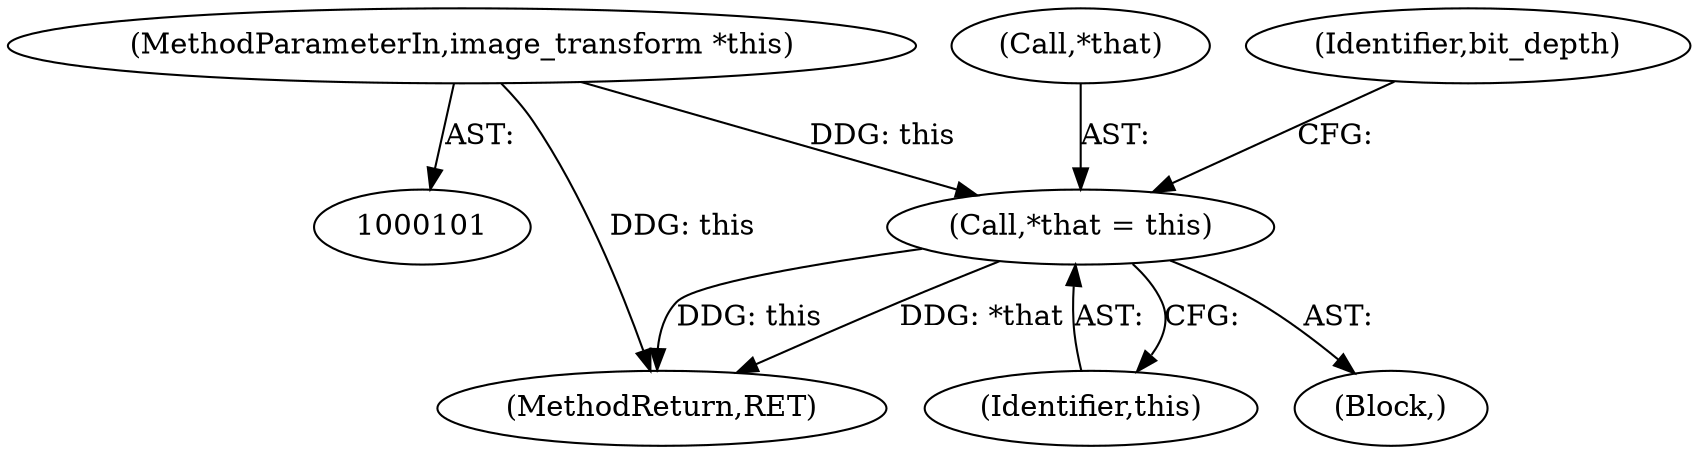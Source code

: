 digraph "0_Android_9d4853418ab2f754c2b63e091c29c5529b8b86ca_60@pointer" {
"1000102" [label="(MethodParameterIn,image_transform *this)"];
"1000115" [label="(Call,*that = this)"];
"1000118" [label="(Identifier,this)"];
"1000116" [label="(Call,*that)"];
"1000121" [label="(Identifier,bit_depth)"];
"1000102" [label="(MethodParameterIn,image_transform *this)"];
"1000123" [label="(MethodReturn,RET)"];
"1000106" [label="(Block,)"];
"1000115" [label="(Call,*that = this)"];
"1000102" -> "1000101"  [label="AST: "];
"1000102" -> "1000123"  [label="DDG: this"];
"1000102" -> "1000115"  [label="DDG: this"];
"1000115" -> "1000106"  [label="AST: "];
"1000115" -> "1000118"  [label="CFG: "];
"1000116" -> "1000115"  [label="AST: "];
"1000118" -> "1000115"  [label="AST: "];
"1000121" -> "1000115"  [label="CFG: "];
"1000115" -> "1000123"  [label="DDG: this"];
"1000115" -> "1000123"  [label="DDG: *that"];
}
